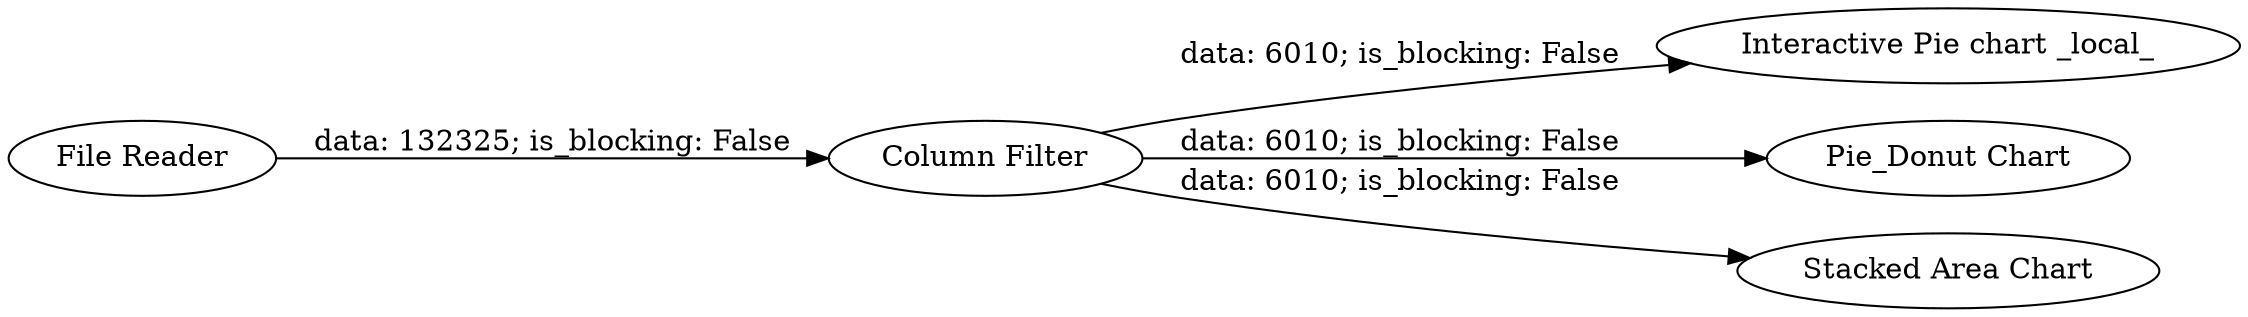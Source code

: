 digraph {
	"6215462904636665564_2" [label="Column Filter"]
	"6215462904636665564_1" [label="File Reader"]
	"6215462904636665564_5" [label="Interactive Pie chart _local_"]
	"6215462904636665564_3" [label="Pie_Donut Chart"]
	"6215462904636665564_4" [label="Stacked Area Chart"]
	"6215462904636665564_1" -> "6215462904636665564_2" [label="data: 132325; is_blocking: False"]
	"6215462904636665564_2" -> "6215462904636665564_3" [label="data: 6010; is_blocking: False"]
	"6215462904636665564_2" -> "6215462904636665564_5" [label="data: 6010; is_blocking: False"]
	"6215462904636665564_2" -> "6215462904636665564_4" [label="data: 6010; is_blocking: False"]
	rankdir=LR
}
